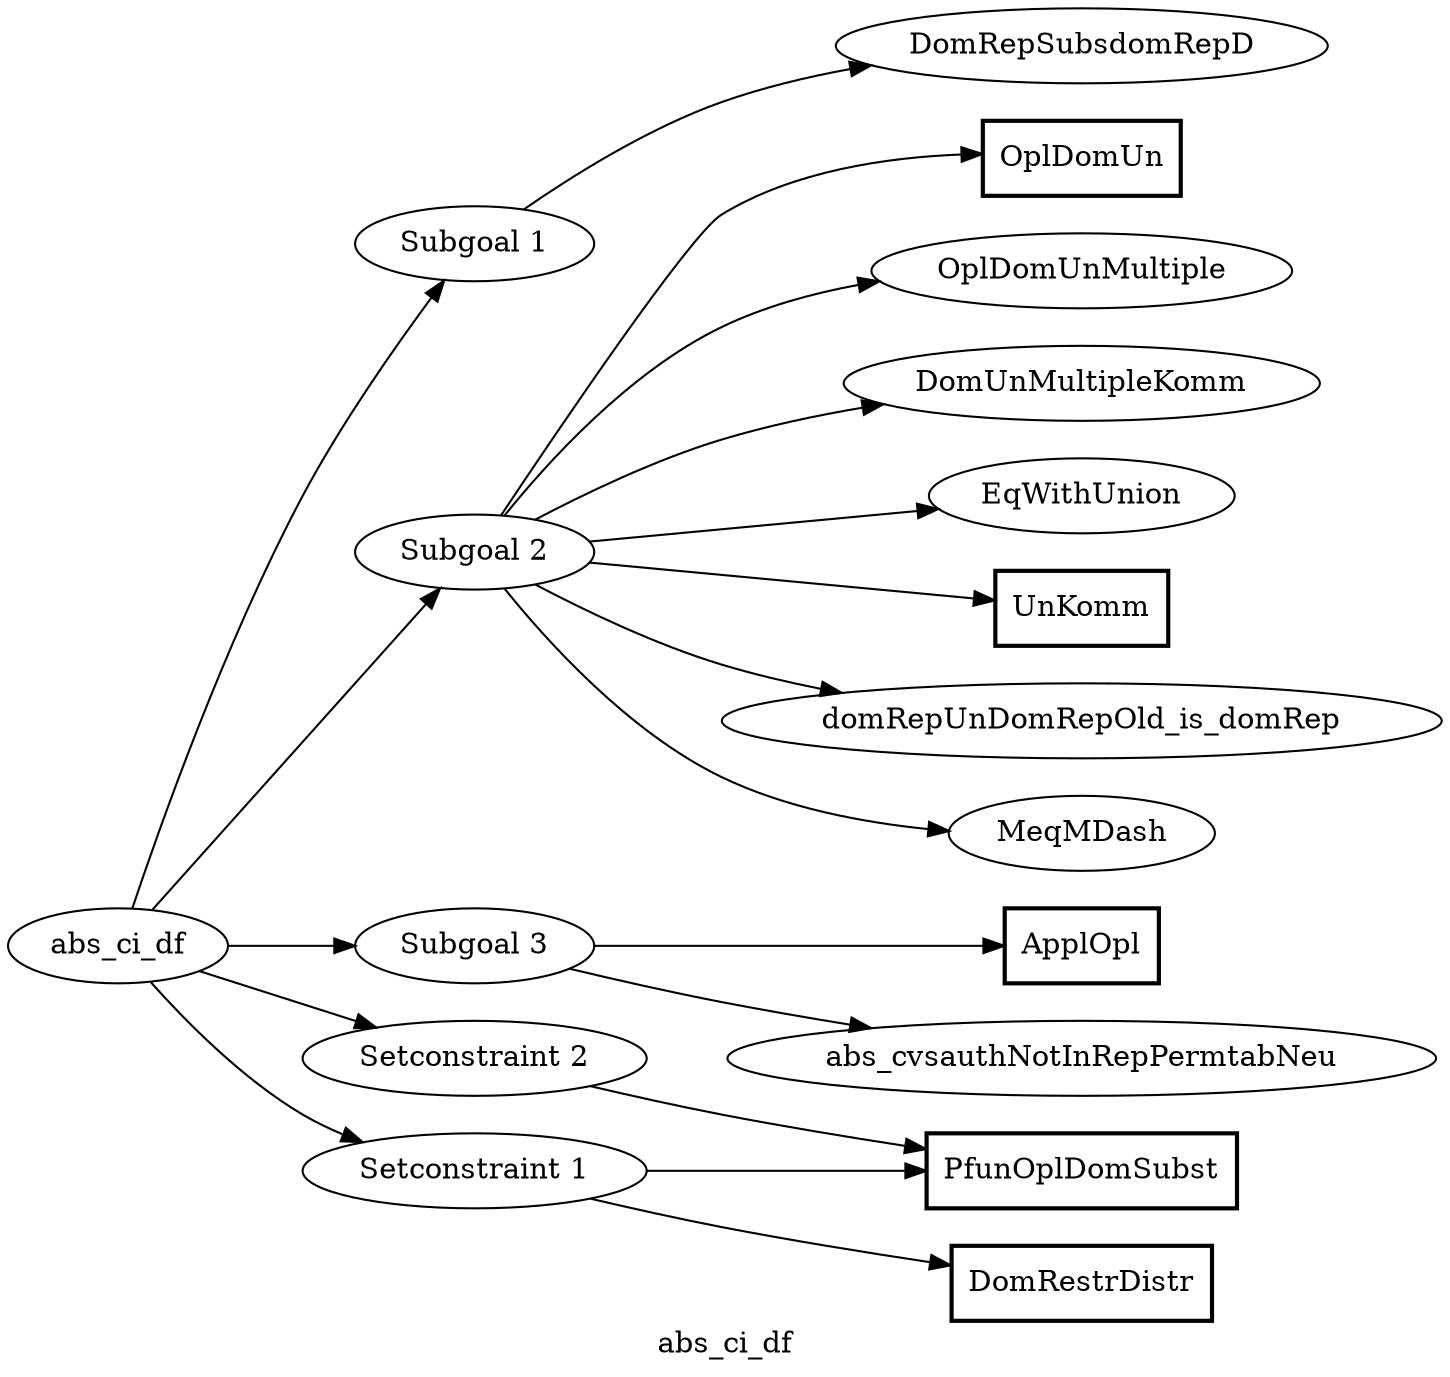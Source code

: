 digraph "abs_ci_df" {                graph [
                fontsize = "14"
                fontname = "Times-Roman"
                fontcolor = "black"
                label = "abs_ci_df"
                center = "true"
                color = "black"
               rankdir = "LR"
        ]
        node [
                fontsize = "14"
                fontname = "Times-Roman"
                fontcolor = "black"
                shape = "ellipse"
                color = "black"
        ]
        edge [
                fontsize = "14"
                fontname = "Times-Roman"
                fontcolor = "black"
                color = "black"
        ]
        "abs_ci_df" [
                label = "abs_ci_df"
        ]
        "subgoal_1" [
                label = "Subgoal 1"
        ]
        "domRepSubsdomRepD" [
                label = "DomRepSubsdomRepD"
        ]
        "subgoal_2" [
                label = "Subgoal 2"
        ]
        "oplDomUn" [
                label = "OplDomUn"
                style = "bold"
                shape = "box"
        ]
        "oplDomUnMultiple" [
                label = "OplDomUnMultiple"
        ]
        "DomUnMultipleKomm" [
                label = "DomUnMultipleKomm"
        ]
        "eqWithUnion" [
                label = "EqWithUnion"
        ]
        "UnKomm" [
                label = "UnKomm"
                style = "bold"
                shape = "box"
        ]
        "domRepUnDomRepOld_is_domRep" [
                label = "domRepUnDomRepOld_is_domRep"
        ]
        "MeqMDash" [
                label = "MeqMDash"
        ]
        "subgoal_3" [
                label = "Subgoal 3"
        ]
        "applOpl" [
                label = "ApplOpl"
                style = "bold"
                shape = "box"
        ]
        "abs_cvsauthNotInRepPermtabNeu" [
                label = "abs_cvsauthNotInRepPermtabNeu"
        ]
        "setConstraint_1" [
                label = "Setconstraint 1"
        ]
        "pfunOplDomSubst" [
                label = "PfunOplDomSubst"
                style = "bold"
                shape = "box"
        ]
        "domRestrDistr" [
                label = "DomRestrDistr"
                style = "bold"
                shape = "box"
        ]
        "setConstraint_2" [
                label = "Setconstraint 2"
        ]
        "pfunOplDomSubst" [
                label = "PfunOplDomSubst"
                style = "bold"
                shape = "box"
        ]
        "abs_ci_df" -> "subgoal_1" [
        ]
        "abs_ci_df" -> "subgoal_2" [
        ]
        "abs_ci_df" -> "subgoal_3" [
        ]
        "abs_ci_df" -> "setConstraint_1" [
        ]
        "abs_ci_df" -> "setConstraint_2" [
        ]
        "subgoal_1" -> "domRepSubsdomRepD" [
        ]
        "subgoal_2" -> "oplDomUn" [
        ]
        "subgoal_2" -> "oplDomUnMultiple" [
        ]
        "subgoal_2" -> "DomUnMultipleKomm" [
        ]
        "subgoal_2" -> "eqWithUnion" [
        ]
        "subgoal_2" -> "UnKomm" [
        ]
        "subgoal_2" -> "domRepUnDomRepOld_is_domRep" [
        ]
        "subgoal_2" -> "MeqMDash" [
        ]
        "subgoal_3" -> "applOpl" [
        ]
        "subgoal_3" -> "abs_cvsauthNotInRepPermtabNeu" [
        ]
        "setConstraint_1" -> "pfunOplDomSubst" [
        ]
        "setConstraint_1" -> "domRestrDistr" [
        ]
        "setConstraint_2" -> "pfunOplDomSubst" [
        ]
        }